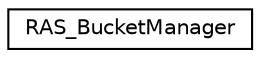 digraph G
{
  edge [fontname="Helvetica",fontsize="10",labelfontname="Helvetica",labelfontsize="10"];
  node [fontname="Helvetica",fontsize="10",shape=record];
  rankdir=LR;
  Node1 [label="RAS_BucketManager",height=0.2,width=0.4,color="black", fillcolor="white", style="filled",URL="$df/d04/classRAS__BucketManager.html"];
}
